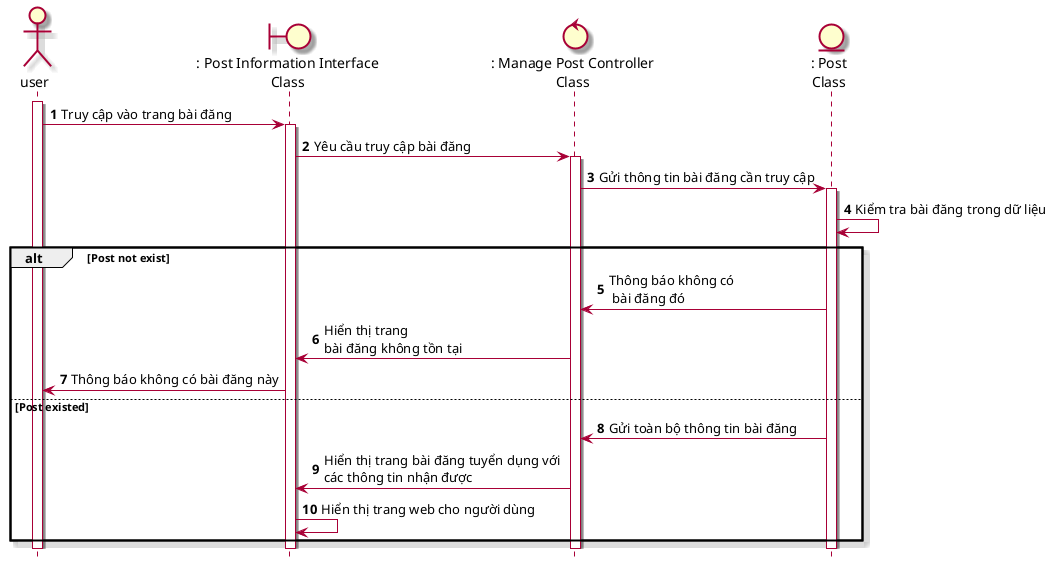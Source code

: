 @startuml SeqTruyCapBaiDang
skin rose
hide footbox

actor user
boundary postInformatinoInterface as ": Post Information Interface\nClass"
control managePostController as ": Manage Post Controller\nClass"
entity Post as ": Post\nClass"
autonumber 
user++
user -> postInformatinoInterface++: Truy cập vào trang bài đăng
postInformatinoInterface-> managePostController++: Yêu cầu truy cập bài đăng
managePostController -> Post++:Gửi thông tin bài đăng cần truy cập
Post -> Post: Kiểm tra bài đăng trong dữ liệu
alt Post not exist
    Post-> managePostController: Thông báo không có\n bài đăng đó
    managePostController -> postInformatinoInterface: Hiển thị trang \nbài đăng không tồn tại 
    postInformatinoInterface -> user: Thông báo không có bài đăng này
else Post existed
    Post-> managePostController: Gửi toàn bộ thông tin bài đăng
    managePostController -> postInformatinoInterface: Hiển thị trang bài đăng tuyển dụng với \ncác thông tin nhận được
    postInformatinoInterface -> postInformatinoInterface: Hiển thị trang web cho người dùng
end
@enduml